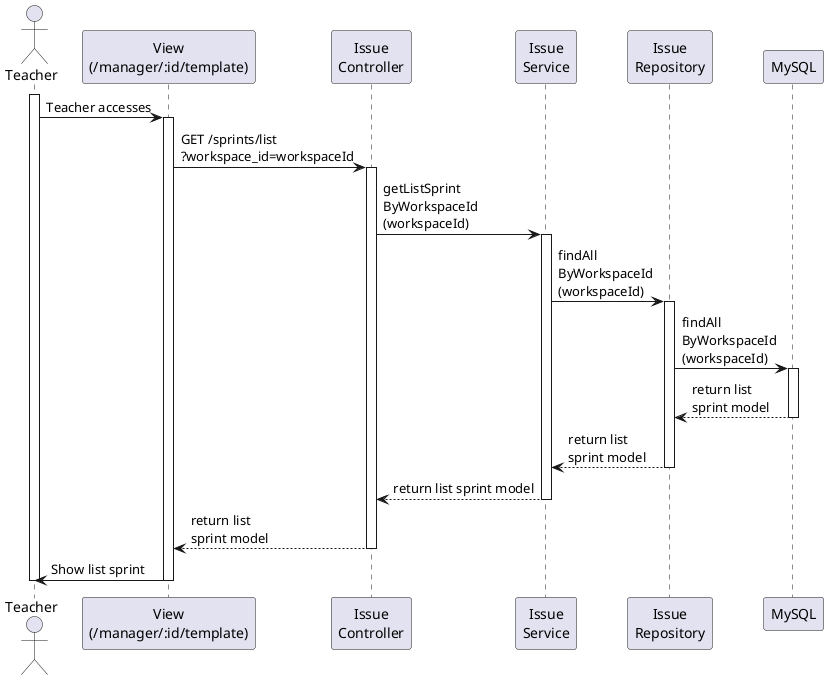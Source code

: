 @startuml
actor "Teacher" as SV
participant "View\n(/manager/:id/template)" as View
participant "Issue\nController" as Controller
participant "Issue\nService" as Service
participant "Issue\nRepository" as Repo
participant "MySQL" as MySQL

activate SV
SV -> View : Teacher accesses
activate View

View -> Controller : GET /sprints/list\n?workspace_id=workspaceId
activate Controller

Controller -> Service : getListSprint\nByWorkspaceId\n(workspaceId)
activate Service
Service -> Repo : findAll\nByWorkspaceId\n(workspaceId)
activate Repo
Repo -> MySQL : findAll\nByWorkspaceId\n(workspaceId)
activate MySQL
MySQL --> Repo : return list\nsprint model
deactivate MySQL
Repo --> Service : return list\nsprint model
deactivate Repo

Service --> Controller : return list sprint model
deactivate Service

Controller --> View : return list\nsprint model
deactivate Controller

View -> SV : Show list sprint
deactivate View
deactivate SV
@enduml
